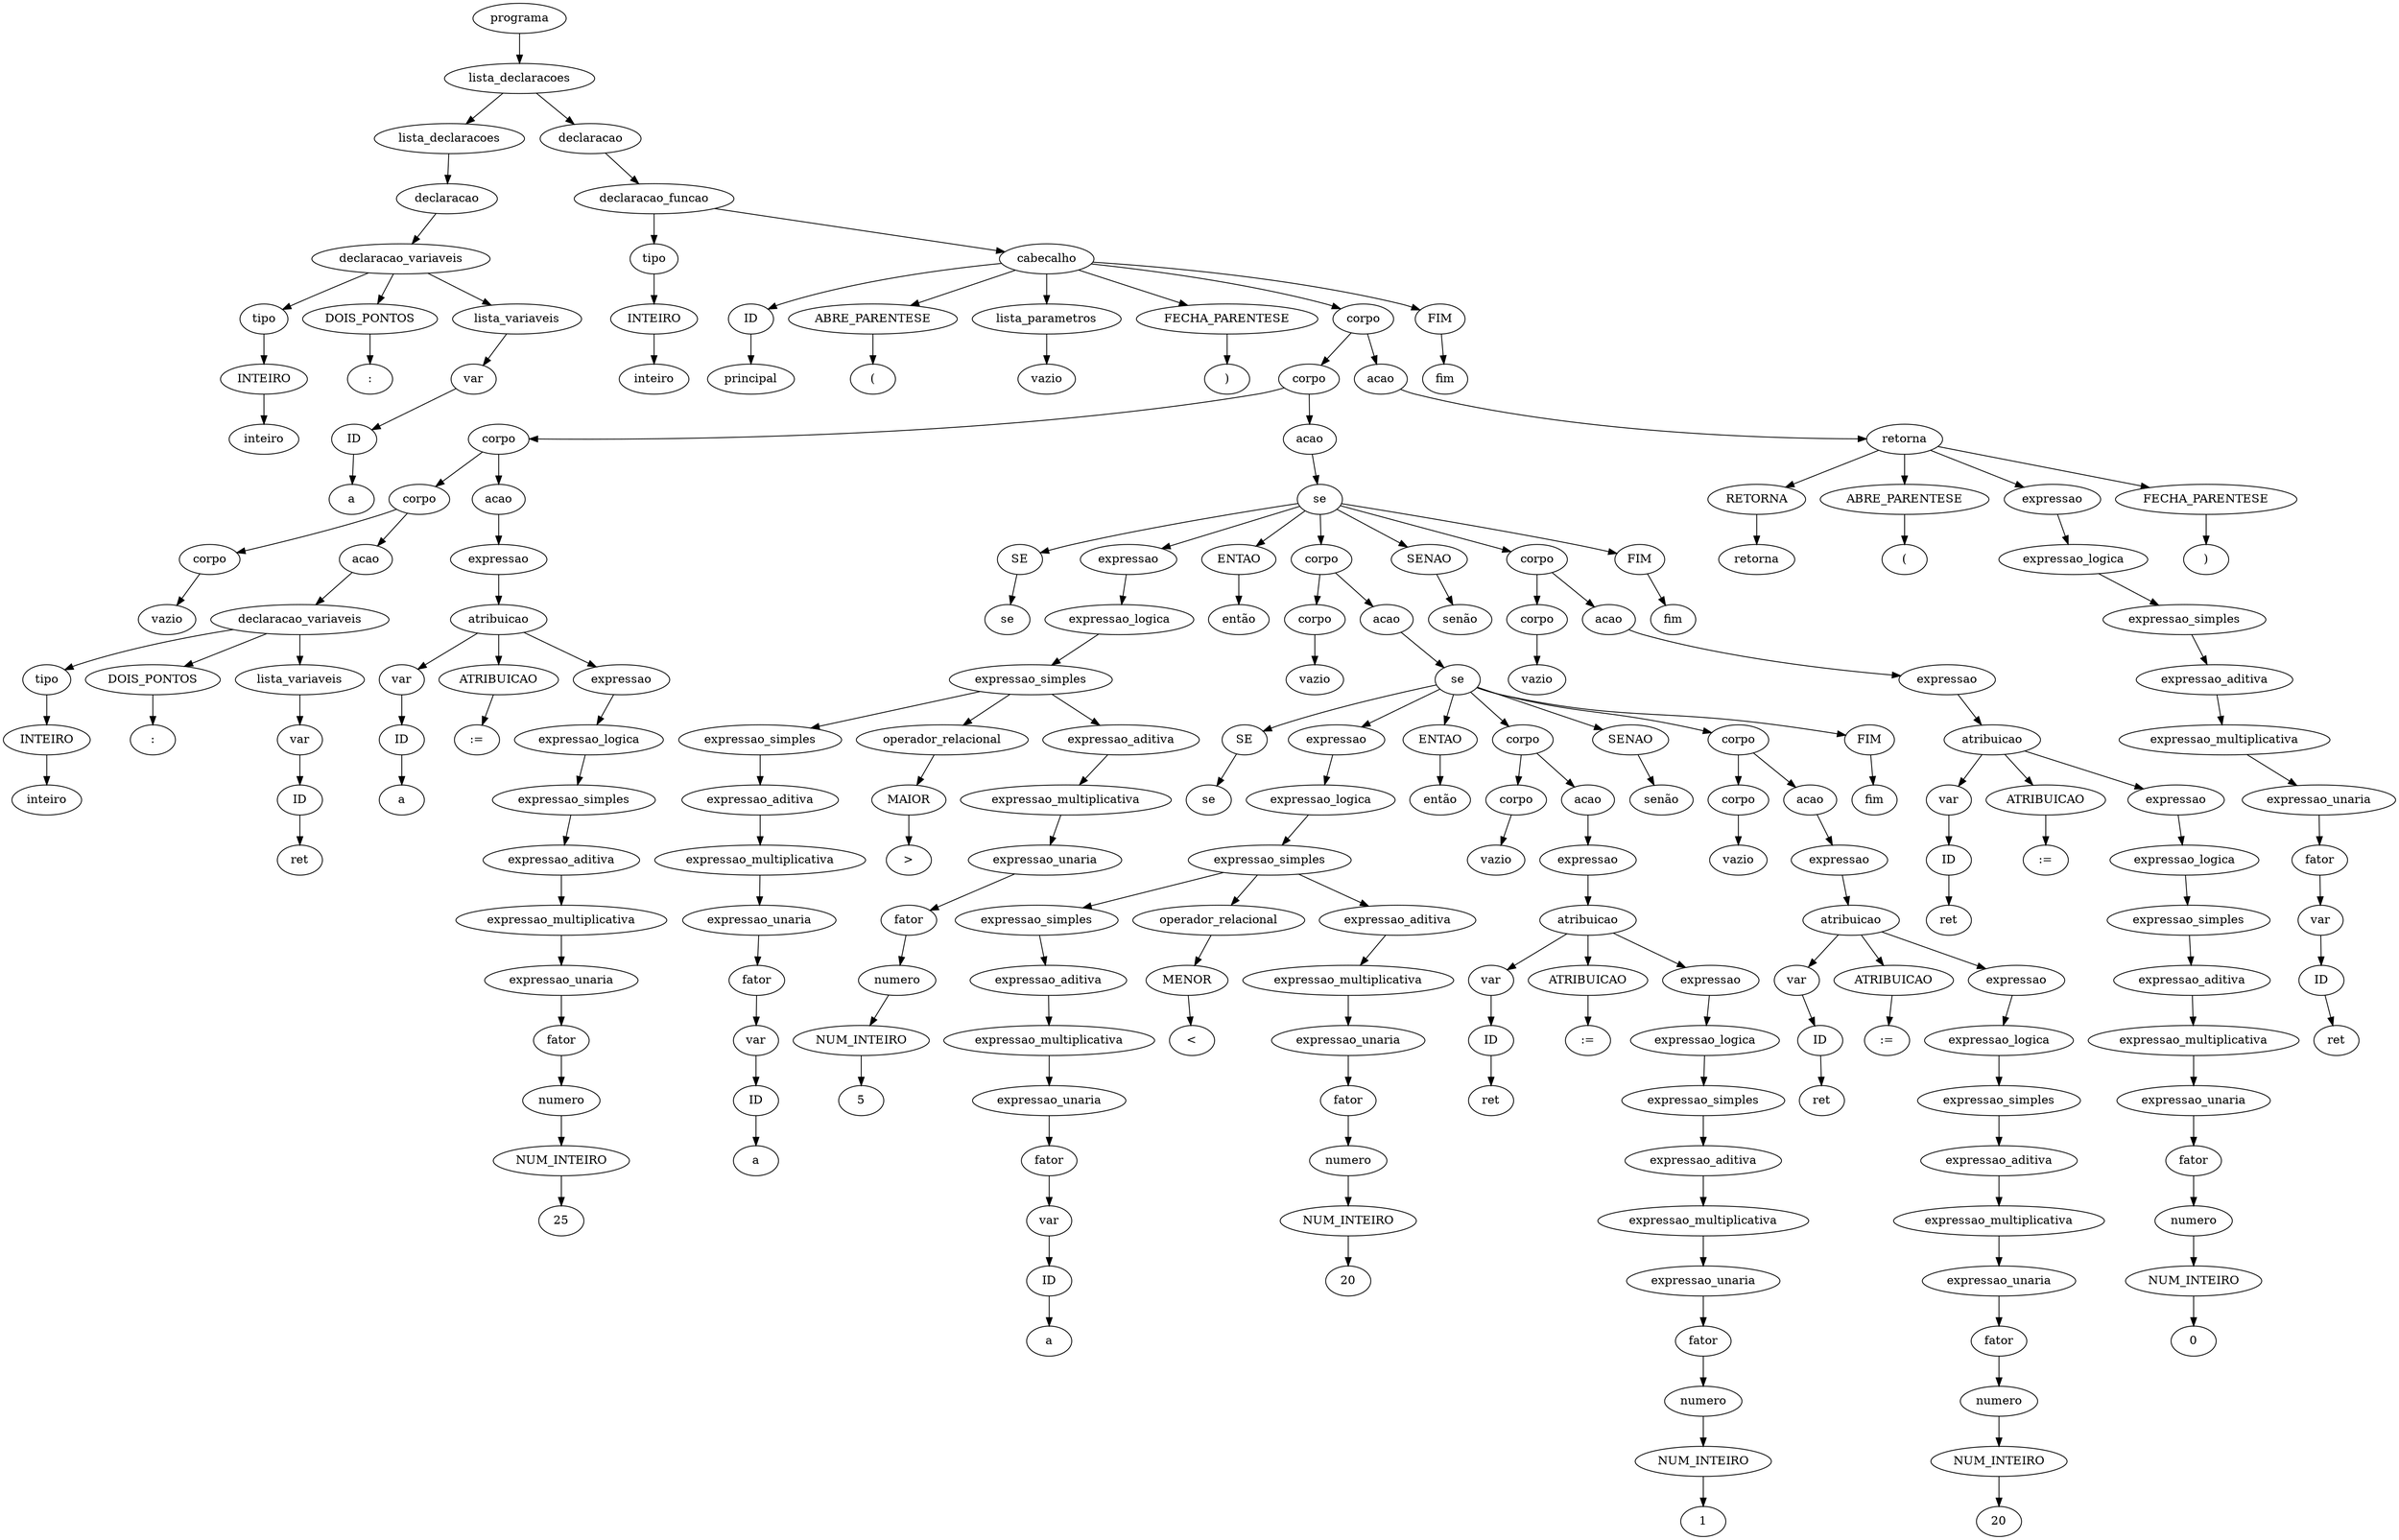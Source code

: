 digraph tree {
    "0x0" [label="programa"];
    "0x1" [label="lista_declaracoes"];
    "0x2" [label="lista_declaracoes"];
    "0x3" [label="declaracao"];
    "0x4" [label="declaracao_variaveis"];
    "0x5" [label="tipo"];
    "0x6" [label="INTEIRO"];
    "0x7" [label="inteiro"];
    "0x8" [label="DOIS_PONTOS"];
    "0x9" [label=":"];
    "0xa" [label="lista_variaveis"];
    "0xb" [label="var"];
    "0xc" [label="ID"];
    "0xd" [label="a"];
    "0xe" [label="declaracao"];
    "0xf" [label="declaracao_funcao"];
    "0x10" [label="tipo"];
    "0x11" [label="INTEIRO"];
    "0x12" [label="inteiro"];
    "0x13" [label="cabecalho"];
    "0x14" [label="ID"];
    "0x15" [label="principal"];
    "0x16" [label="ABRE_PARENTESE"];
    "0x17" [label="("];
    "0x18" [label="lista_parametros"];
    "0x19" [label="vazio"];
    "0x1a" [label="FECHA_PARENTESE"];
    "0x1b" [label=")"];
    "0x1c" [label="corpo"];
    "0x1d" [label="corpo"];
    "0x1e" [label="corpo"];
    "0x1f" [label="corpo"];
    "0x20" [label="corpo"];
    "0x21" [label="vazio"];
    "0x22" [label="acao"];
    "0x23" [label="declaracao_variaveis"];
    "0x24" [label="tipo"];
    "0x25" [label="INTEIRO"];
    "0x26" [label="inteiro"];
    "0x27" [label="DOIS_PONTOS"];
    "0x28" [label=":"];
    "0x29" [label="lista_variaveis"];
    "0x2a" [label="var"];
    "0x2b" [label="ID"];
    "0x2c" [label="ret"];
    "0x2d" [label="acao"];
    "0x2e" [label="expressao"];
    "0x2f" [label="atribuicao"];
    "0x30" [label="var"];
    "0x31" [label="ID"];
    "0x32" [label="a"];
    "0x33" [label="ATRIBUICAO"];
    "0x34" [label=":="];
    "0x35" [label="expressao"];
    "0x36" [label="expressao_logica"];
    "0x37" [label="expressao_simples"];
    "0x38" [label="expressao_aditiva"];
    "0x39" [label="expressao_multiplicativa"];
    "0x3a" [label="expressao_unaria"];
    "0x3b" [label="fator"];
    "0x3c" [label="numero"];
    "0x3d" [label="NUM_INTEIRO"];
    "0x3e" [label="25"];
    "0x3f" [label="acao"];
    "0x40" [label="se"];
    "0x41" [label="SE"];
    "0x42" [label="se"];
    "0x43" [label="expressao"];
    "0x44" [label="expressao_logica"];
    "0x45" [label="expressao_simples"];
    "0x46" [label="expressao_simples"];
    "0x47" [label="expressao_aditiva"];
    "0x48" [label="expressao_multiplicativa"];
    "0x49" [label="expressao_unaria"];
    "0x4a" [label="fator"];
    "0x4b" [label="var"];
    "0x4c" [label="ID"];
    "0x4d" [label="a"];
    "0x4e" [label="operador_relacional"];
    "0x4f" [label="MAIOR"];
    "0x50" [label=">"];
    "0x51" [label="expressao_aditiva"];
    "0x52" [label="expressao_multiplicativa"];
    "0x53" [label="expressao_unaria"];
    "0x54" [label="fator"];
    "0x55" [label="numero"];
    "0x56" [label="NUM_INTEIRO"];
    "0x57" [label="5"];
    "0x58" [label="ENTAO"];
    "0x59" [label="então"];
    "0x5a" [label="corpo"];
    "0x5b" [label="corpo"];
    "0x5c" [label="vazio"];
    "0x5d" [label="acao"];
    "0x5e" [label="se"];
    "0x5f" [label="SE"];
    "0x60" [label="se"];
    "0x61" [label="expressao"];
    "0x62" [label="expressao_logica"];
    "0x63" [label="expressao_simples"];
    "0x64" [label="expressao_simples"];
    "0x65" [label="expressao_aditiva"];
    "0x66" [label="expressao_multiplicativa"];
    "0x67" [label="expressao_unaria"];
    "0x68" [label="fator"];
    "0x69" [label="var"];
    "0x6a" [label="ID"];
    "0x6b" [label="a"];
    "0x6c" [label="operador_relacional"];
    "0x6d" [label="MENOR"];
    "0x6e" [label="<"];
    "0x6f" [label="expressao_aditiva"];
    "0x70" [label="expressao_multiplicativa"];
    "0x71" [label="expressao_unaria"];
    "0x72" [label="fator"];
    "0x73" [label="numero"];
    "0x74" [label="NUM_INTEIRO"];
    "0x75" [label="20"];
    "0x76" [label="ENTAO"];
    "0x77" [label="então"];
    "0x78" [label="corpo"];
    "0x79" [label="corpo"];
    "0x7a" [label="vazio"];
    "0x7b" [label="acao"];
    "0x7c" [label="expressao"];
    "0x7d" [label="atribuicao"];
    "0x7e" [label="var"];
    "0x7f" [label="ID"];
    "0x80" [label="ret"];
    "0x81" [label="ATRIBUICAO"];
    "0x82" [label=":="];
    "0x83" [label="expressao"];
    "0x84" [label="expressao_logica"];
    "0x85" [label="expressao_simples"];
    "0x86" [label="expressao_aditiva"];
    "0x87" [label="expressao_multiplicativa"];
    "0x88" [label="expressao_unaria"];
    "0x89" [label="fator"];
    "0x8a" [label="numero"];
    "0x8b" [label="NUM_INTEIRO"];
    "0x8c" [label="1"];
    "0x8d" [label="SENAO"];
    "0x8e" [label="senão"];
    "0x8f" [label="corpo"];
    "0x90" [label="corpo"];
    "0x91" [label="vazio"];
    "0x92" [label="acao"];
    "0x93" [label="expressao"];
    "0x94" [label="atribuicao"];
    "0x95" [label="var"];
    "0x96" [label="ID"];
    "0x97" [label="ret"];
    "0x98" [label="ATRIBUICAO"];
    "0x99" [label=":="];
    "0x9a" [label="expressao"];
    "0x9b" [label="expressao_logica"];
    "0x9c" [label="expressao_simples"];
    "0x9d" [label="expressao_aditiva"];
    "0x9e" [label="expressao_multiplicativa"];
    "0x9f" [label="expressao_unaria"];
    "0xa0" [label="fator"];
    "0xa1" [label="numero"];
    "0xa2" [label="NUM_INTEIRO"];
    "0xa3" [label="20"];
    "0xa4" [label="FIM"];
    "0xa5" [label="fim"];
    "0xa6" [label="SENAO"];
    "0xa7" [label="senão"];
    "0xa8" [label="corpo"];
    "0xa9" [label="corpo"];
    "0xaa" [label="vazio"];
    "0xab" [label="acao"];
    "0xac" [label="expressao"];
    "0xad" [label="atribuicao"];
    "0xae" [label="var"];
    "0xaf" [label="ID"];
    "0xb0" [label="ret"];
    "0xb1" [label="ATRIBUICAO"];
    "0xb2" [label=":="];
    "0xb3" [label="expressao"];
    "0xb4" [label="expressao_logica"];
    "0xb5" [label="expressao_simples"];
    "0xb6" [label="expressao_aditiva"];
    "0xb7" [label="expressao_multiplicativa"];
    "0xb8" [label="expressao_unaria"];
    "0xb9" [label="fator"];
    "0xba" [label="numero"];
    "0xbb" [label="NUM_INTEIRO"];
    "0xbc" [label="0"];
    "0xbd" [label="FIM"];
    "0xbe" [label="fim"];
    "0xbf" [label="acao"];
    "0xc0" [label="retorna"];
    "0xc1" [label="RETORNA"];
    "0xc2" [label="retorna"];
    "0xc3" [label="ABRE_PARENTESE"];
    "0xc4" [label="("];
    "0xc5" [label="expressao"];
    "0xc6" [label="expressao_logica"];
    "0xc7" [label="expressao_simples"];
    "0xc8" [label="expressao_aditiva"];
    "0xc9" [label="expressao_multiplicativa"];
    "0xca" [label="expressao_unaria"];
    "0xcb" [label="fator"];
    "0xcc" [label="var"];
    "0xcd" [label="ID"];
    "0xce" [label="ret"];
    "0xcf" [label="FECHA_PARENTESE"];
    "0xd0" [label=")"];
    "0xd1" [label="FIM"];
    "0xd2" [label="fim"];
    "0x0" -> "0x1";
    "0x1" -> "0x2";
    "0x1" -> "0xe";
    "0x2" -> "0x3";
    "0x3" -> "0x4";
    "0x4" -> "0x5";
    "0x4" -> "0x8";
    "0x4" -> "0xa";
    "0x5" -> "0x6";
    "0x6" -> "0x7";
    "0x8" -> "0x9";
    "0xa" -> "0xb";
    "0xb" -> "0xc";
    "0xc" -> "0xd";
    "0xe" -> "0xf";
    "0xf" -> "0x10";
    "0xf" -> "0x13";
    "0x10" -> "0x11";
    "0x11" -> "0x12";
    "0x13" -> "0x14";
    "0x13" -> "0x16";
    "0x13" -> "0x18";
    "0x13" -> "0x1a";
    "0x13" -> "0x1c";
    "0x13" -> "0xd1";
    "0x14" -> "0x15";
    "0x16" -> "0x17";
    "0x18" -> "0x19";
    "0x1a" -> "0x1b";
    "0x1c" -> "0x1d";
    "0x1c" -> "0xbf";
    "0x1d" -> "0x1e";
    "0x1d" -> "0x3f";
    "0x1e" -> "0x1f";
    "0x1e" -> "0x2d";
    "0x1f" -> "0x20";
    "0x1f" -> "0x22";
    "0x20" -> "0x21";
    "0x22" -> "0x23";
    "0x23" -> "0x24";
    "0x23" -> "0x27";
    "0x23" -> "0x29";
    "0x24" -> "0x25";
    "0x25" -> "0x26";
    "0x27" -> "0x28";
    "0x29" -> "0x2a";
    "0x2a" -> "0x2b";
    "0x2b" -> "0x2c";
    "0x2d" -> "0x2e";
    "0x2e" -> "0x2f";
    "0x2f" -> "0x30";
    "0x2f" -> "0x33";
    "0x2f" -> "0x35";
    "0x30" -> "0x31";
    "0x31" -> "0x32";
    "0x33" -> "0x34";
    "0x35" -> "0x36";
    "0x36" -> "0x37";
    "0x37" -> "0x38";
    "0x38" -> "0x39";
    "0x39" -> "0x3a";
    "0x3a" -> "0x3b";
    "0x3b" -> "0x3c";
    "0x3c" -> "0x3d";
    "0x3d" -> "0x3e";
    "0x3f" -> "0x40";
    "0x40" -> "0x41";
    "0x40" -> "0x43";
    "0x40" -> "0x58";
    "0x40" -> "0x5a";
    "0x40" -> "0xa6";
    "0x40" -> "0xa8";
    "0x40" -> "0xbd";
    "0x41" -> "0x42";
    "0x43" -> "0x44";
    "0x44" -> "0x45";
    "0x45" -> "0x46";
    "0x45" -> "0x4e";
    "0x45" -> "0x51";
    "0x46" -> "0x47";
    "0x47" -> "0x48";
    "0x48" -> "0x49";
    "0x49" -> "0x4a";
    "0x4a" -> "0x4b";
    "0x4b" -> "0x4c";
    "0x4c" -> "0x4d";
    "0x4e" -> "0x4f";
    "0x4f" -> "0x50";
    "0x51" -> "0x52";
    "0x52" -> "0x53";
    "0x53" -> "0x54";
    "0x54" -> "0x55";
    "0x55" -> "0x56";
    "0x56" -> "0x57";
    "0x58" -> "0x59";
    "0x5a" -> "0x5b";
    "0x5a" -> "0x5d";
    "0x5b" -> "0x5c";
    "0x5d" -> "0x5e";
    "0x5e" -> "0x5f";
    "0x5e" -> "0x61";
    "0x5e" -> "0x76";
    "0x5e" -> "0x78";
    "0x5e" -> "0x8d";
    "0x5e" -> "0x8f";
    "0x5e" -> "0xa4";
    "0x5f" -> "0x60";
    "0x61" -> "0x62";
    "0x62" -> "0x63";
    "0x63" -> "0x64";
    "0x63" -> "0x6c";
    "0x63" -> "0x6f";
    "0x64" -> "0x65";
    "0x65" -> "0x66";
    "0x66" -> "0x67";
    "0x67" -> "0x68";
    "0x68" -> "0x69";
    "0x69" -> "0x6a";
    "0x6a" -> "0x6b";
    "0x6c" -> "0x6d";
    "0x6d" -> "0x6e";
    "0x6f" -> "0x70";
    "0x70" -> "0x71";
    "0x71" -> "0x72";
    "0x72" -> "0x73";
    "0x73" -> "0x74";
    "0x74" -> "0x75";
    "0x76" -> "0x77";
    "0x78" -> "0x79";
    "0x78" -> "0x7b";
    "0x79" -> "0x7a";
    "0x7b" -> "0x7c";
    "0x7c" -> "0x7d";
    "0x7d" -> "0x7e";
    "0x7d" -> "0x81";
    "0x7d" -> "0x83";
    "0x7e" -> "0x7f";
    "0x7f" -> "0x80";
    "0x81" -> "0x82";
    "0x83" -> "0x84";
    "0x84" -> "0x85";
    "0x85" -> "0x86";
    "0x86" -> "0x87";
    "0x87" -> "0x88";
    "0x88" -> "0x89";
    "0x89" -> "0x8a";
    "0x8a" -> "0x8b";
    "0x8b" -> "0x8c";
    "0x8d" -> "0x8e";
    "0x8f" -> "0x90";
    "0x8f" -> "0x92";
    "0x90" -> "0x91";
    "0x92" -> "0x93";
    "0x93" -> "0x94";
    "0x94" -> "0x95";
    "0x94" -> "0x98";
    "0x94" -> "0x9a";
    "0x95" -> "0x96";
    "0x96" -> "0x97";
    "0x98" -> "0x99";
    "0x9a" -> "0x9b";
    "0x9b" -> "0x9c";
    "0x9c" -> "0x9d";
    "0x9d" -> "0x9e";
    "0x9e" -> "0x9f";
    "0x9f" -> "0xa0";
    "0xa0" -> "0xa1";
    "0xa1" -> "0xa2";
    "0xa2" -> "0xa3";
    "0xa4" -> "0xa5";
    "0xa6" -> "0xa7";
    "0xa8" -> "0xa9";
    "0xa8" -> "0xab";
    "0xa9" -> "0xaa";
    "0xab" -> "0xac";
    "0xac" -> "0xad";
    "0xad" -> "0xae";
    "0xad" -> "0xb1";
    "0xad" -> "0xb3";
    "0xae" -> "0xaf";
    "0xaf" -> "0xb0";
    "0xb1" -> "0xb2";
    "0xb3" -> "0xb4";
    "0xb4" -> "0xb5";
    "0xb5" -> "0xb6";
    "0xb6" -> "0xb7";
    "0xb7" -> "0xb8";
    "0xb8" -> "0xb9";
    "0xb9" -> "0xba";
    "0xba" -> "0xbb";
    "0xbb" -> "0xbc";
    "0xbd" -> "0xbe";
    "0xbf" -> "0xc0";
    "0xc0" -> "0xc1";
    "0xc0" -> "0xc3";
    "0xc0" -> "0xc5";
    "0xc0" -> "0xcf";
    "0xc1" -> "0xc2";
    "0xc3" -> "0xc4";
    "0xc5" -> "0xc6";
    "0xc6" -> "0xc7";
    "0xc7" -> "0xc8";
    "0xc8" -> "0xc9";
    "0xc9" -> "0xca";
    "0xca" -> "0xcb";
    "0xcb" -> "0xcc";
    "0xcc" -> "0xcd";
    "0xcd" -> "0xce";
    "0xcf" -> "0xd0";
    "0xd1" -> "0xd2";
}
